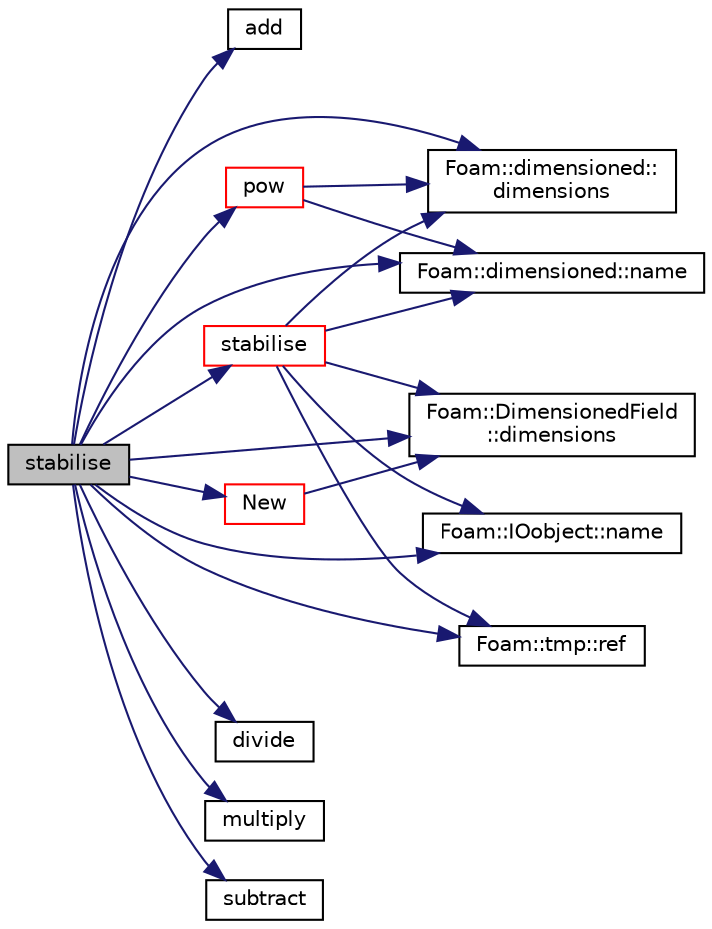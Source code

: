 digraph "stabilise"
{
  bgcolor="transparent";
  edge [fontname="Helvetica",fontsize="10",labelfontname="Helvetica",labelfontsize="10"];
  node [fontname="Helvetica",fontsize="10",shape=record];
  rankdir="LR";
  Node85185 [label="stabilise",height=0.2,width=0.4,color="black", fillcolor="grey75", style="filled", fontcolor="black"];
  Node85185 -> Node85186 [color="midnightblue",fontsize="10",style="solid",fontname="Helvetica"];
  Node85186 [label="add",height=0.2,width=0.4,color="black",URL="$a21851.html#a8d90b63d17d5d750735638b24d06454c"];
  Node85185 -> Node85187 [color="midnightblue",fontsize="10",style="solid",fontname="Helvetica"];
  Node85187 [label="Foam::dimensioned::\ldimensions",height=0.2,width=0.4,color="black",URL="$a27473.html#a512673c2674ca2d38885f1bb5f6994fb",tooltip="Return const reference to dimensions. "];
  Node85185 -> Node85188 [color="midnightblue",fontsize="10",style="solid",fontname="Helvetica"];
  Node85188 [label="Foam::DimensionedField\l::dimensions",height=0.2,width=0.4,color="black",URL="$a27497.html#a512673c2674ca2d38885f1bb5f6994fb",tooltip="Return dimensions. "];
  Node85185 -> Node85189 [color="midnightblue",fontsize="10",style="solid",fontname="Helvetica"];
  Node85189 [label="divide",height=0.2,width=0.4,color="black",URL="$a21851.html#a74ffc83cf5b72fd4952167784f603ffe"];
  Node85185 -> Node85190 [color="midnightblue",fontsize="10",style="solid",fontname="Helvetica"];
  Node85190 [label="multiply",height=0.2,width=0.4,color="black",URL="$a21851.html#ae81fb61e7069664388dff10a96a30486"];
  Node85185 -> Node85191 [color="midnightblue",fontsize="10",style="solid",fontname="Helvetica"];
  Node85191 [label="Foam::dimensioned::name",height=0.2,width=0.4,color="black",URL="$a27473.html#ade4113569ef0db70665fded275a5e38e",tooltip="Return const reference to name. "];
  Node85185 -> Node85192 [color="midnightblue",fontsize="10",style="solid",fontname="Helvetica"];
  Node85192 [label="Foam::IOobject::name",height=0.2,width=0.4,color="black",URL="$a27249.html#acc80e00a8ac919288fb55bd14cc88bf6",tooltip="Return name. "];
  Node85185 -> Node85193 [color="midnightblue",fontsize="10",style="solid",fontname="Helvetica"];
  Node85193 [label="New",height=0.2,width=0.4,color="red",URL="$a21851.html#a9d62cf14554c95e83f83f14909d9e0ec"];
  Node85193 -> Node85188 [color="midnightblue",fontsize="10",style="solid",fontname="Helvetica"];
  Node85185 -> Node85272 [color="midnightblue",fontsize="10",style="solid",fontname="Helvetica"];
  Node85272 [label="pow",height=0.2,width=0.4,color="red",URL="$a21851.html#a7500c8e9d27a442adc75e287de074c7c"];
  Node85272 -> Node85187 [color="midnightblue",fontsize="10",style="solid",fontname="Helvetica"];
  Node85272 -> Node85191 [color="midnightblue",fontsize="10",style="solid",fontname="Helvetica"];
  Node85185 -> Node85433 [color="midnightblue",fontsize="10",style="solid",fontname="Helvetica"];
  Node85433 [label="Foam::tmp::ref",height=0.2,width=0.4,color="black",URL="$a27077.html#aeaf81e641282874cef07f5b808efc83b",tooltip="Return non-const reference or generate a fatal error. "];
  Node85185 -> Node85515 [color="midnightblue",fontsize="10",style="solid",fontname="Helvetica"];
  Node85515 [label="stabilise",height=0.2,width=0.4,color="red",URL="$a21851.html#a1f3543a73e4e73c68a5d03e4dba703dd"];
  Node85515 -> Node85187 [color="midnightblue",fontsize="10",style="solid",fontname="Helvetica"];
  Node85515 -> Node85188 [color="midnightblue",fontsize="10",style="solid",fontname="Helvetica"];
  Node85515 -> Node85191 [color="midnightblue",fontsize="10",style="solid",fontname="Helvetica"];
  Node85515 -> Node85192 [color="midnightblue",fontsize="10",style="solid",fontname="Helvetica"];
  Node85515 -> Node85433 [color="midnightblue",fontsize="10",style="solid",fontname="Helvetica"];
  Node85185 -> Node85517 [color="midnightblue",fontsize="10",style="solid",fontname="Helvetica"];
  Node85517 [label="subtract",height=0.2,width=0.4,color="black",URL="$a21851.html#a3e667d426d1fee1413ad49d3d63fd2c2"];
}
